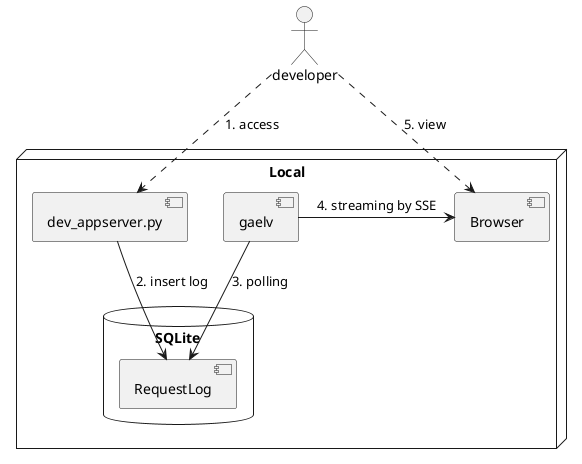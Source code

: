 @startuml

actor developer

node "Local" {
  component [dev_appserver.py] as gae
  database "SQLite" {
    [RequestLog] as sqlite
  }
  component [gaelv] as gaelv
  component [Browser] as browser
}

developer .r.> gae : 1. access
gae -d-> sqlite : 2. insert log
gaelv -d-> sqlite : 3. polling
gaelv -r-> browser : 4. streaming by SSE
developer ..> browser : 5. view

gaelv -[hidden]l- gae
 
@enduml

